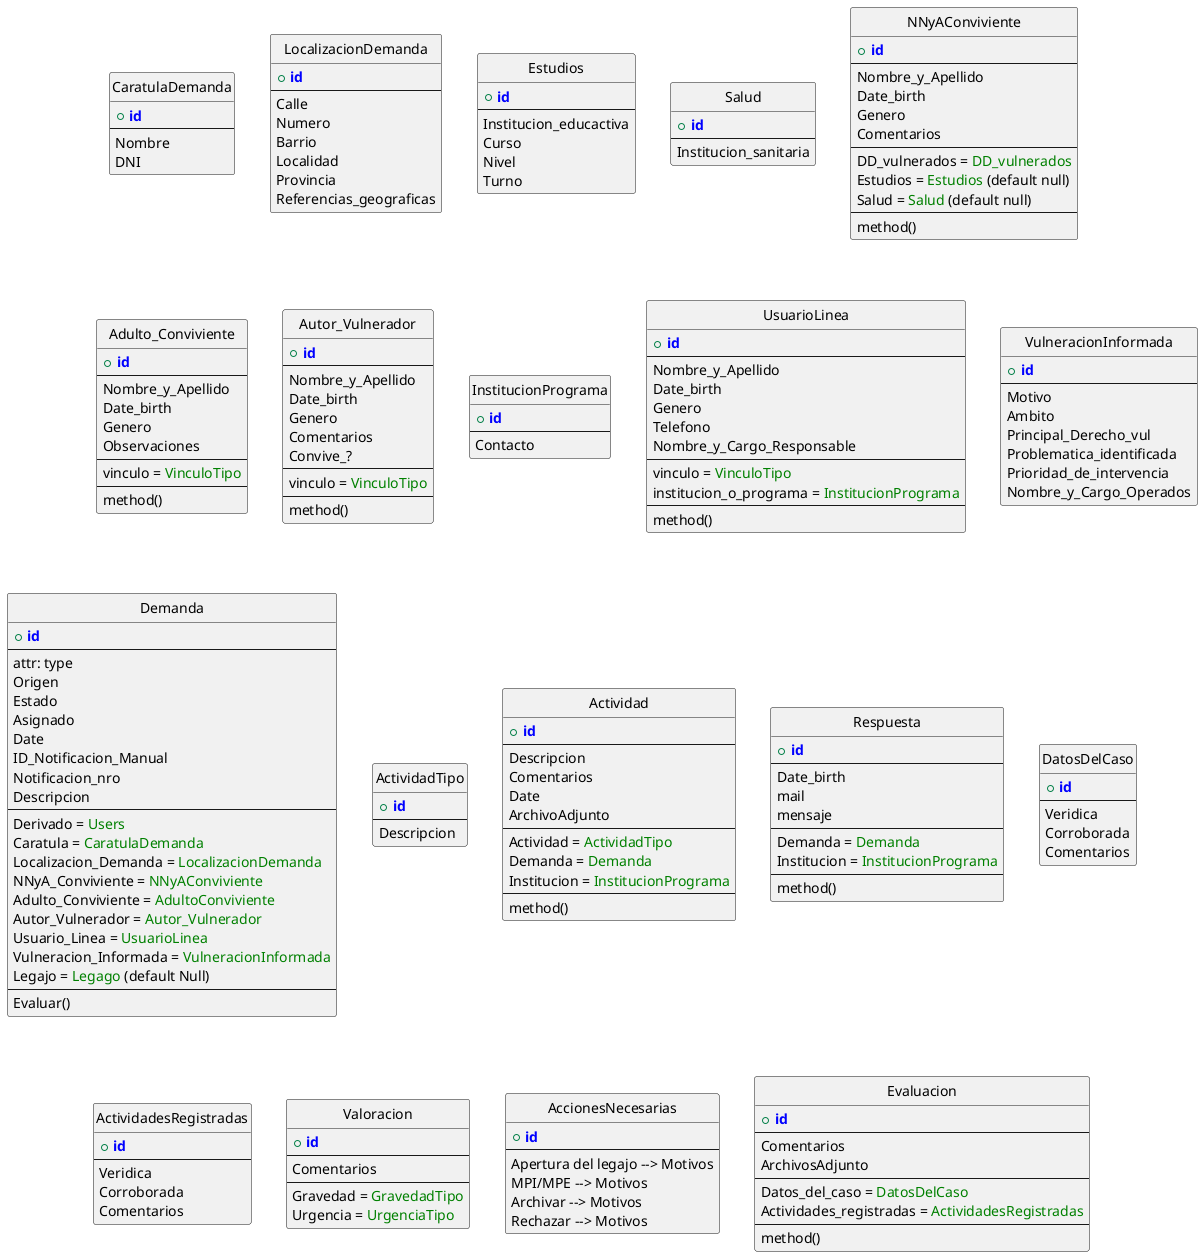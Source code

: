 @startuml

' !define ENTITY
!define PRIMARY_KEY(x) <b><color:blue>x</color></b>
!define FOREIGN_KEY(x) <color:green>x</color>

hide circle

entity CaratulaDemanda {
    + PRIMARY_KEY(id)
    --
    Nombre
    DNI
}

entity LocalizacionDemanda {
    + PRIMARY_KEY(id)
    --
    Calle
    Numero
    Barrio
    Localidad
    Provincia
    Referencias_geograficas
}

entity Estudios {
    + PRIMARY_KEY(id)
    --
    Institucion_educactiva
    Curso
    Nivel
    Turno
}

entity Salud {
    + PRIMARY_KEY(id)
    --
    Institucion_sanitaria
}

entity NNyAConviviente {
    + PRIMARY_KEY(id)
    --
    Nombre_y_Apellido
    Date_birth
    Genero
    Comentarios
    --
    DD_vulnerados = FOREIGN_KEY(DD_vulnerados)
    Estudios = FOREIGN_KEY(Estudios) (default null)
    Salud = FOREIGN_KEY(Salud) (default null)
    --
    method()
}

entity Adulto_Conviviente {
    + PRIMARY_KEY(id)
    --
    Nombre_y_Apellido
    Date_birth
    Genero
    Observaciones
    --
    vinculo = FOREIGN_KEY(VinculoTipo)
    --
    method()
}

entity Autor_Vulnerador {
    + PRIMARY_KEY(id)
    --
    Nombre_y_Apellido
    Date_birth
    Genero
    Comentarios
    Convive_?
    --
    vinculo = FOREIGN_KEY(VinculoTipo)
    --
    method()
}

entity InstitucionPrograma {
    + PRIMARY_KEY(id)
    --
    Contacto
}

entity UsuarioLinea {
    + PRIMARY_KEY(id)
    --
    Nombre_y_Apellido
    Date_birth
    Genero
    Telefono
    Nombre_y_Cargo_Responsable
    --
    vinculo = FOREIGN_KEY(VinculoTipo)
    institucion_o_programa = FOREIGN_KEY(InstitucionPrograma)
    --
    method()
}

entity VulneracionInformada {
    + PRIMARY_KEY(id)
    --
    Motivo
    Ambito
    Principal_Derecho_vul
    Problematica_identificada
    Prioridad_de_intervencia
    Nombre_y_Cargo_Operados
}


' Ingreso = Entrada = Nuevo Registro = Demanda
' pensar en que derivado = asignar, y hacer tabla intermedia entre users y demandas
entity Demanda {
    + PRIMARY_KEY(id)
    --
    attr: type
    Origen
    Estado
    Asignado
    Date
    ID_Notificacion_Manual
    Notificacion_nro
    Descripcion
    --
    Derivado = FOREIGN_KEY(Users)
    Caratula = FOREIGN_KEY(CaratulaDemanda)
    Localizacion_Demanda = FOREIGN_KEY(LocalizacionDemanda)
    NNyA_Conviviente = FOREIGN_KEY(NNyAConviviente)
    Adulto_Conviviente = FOREIGN_KEY(AdultoConviviente)
    Autor_Vulnerador = FOREIGN_KEY(Autor_Vulnerador)
    Usuario_Linea = FOREIGN_KEY(UsuarioLinea)
    Vulneracion_Informada = FOREIGN_KEY(VulneracionInformada)
    Legajo = FOREIGN_KEY(Legago) (default Null)
    --
    Evaluar()
}

entity ActividadTipo {
    + PRIMARY_KEY(id)
    --
    Descripcion
}

' Actividad = Historial
' ArchivoAdjuntos = Puede ser que se storee en una tabla externa, o de una API
entity Actividad {
    + PRIMARY_KEY(id)
    --
    Descripcion
    Comentarios
    Date
    ArchivoAdjunto
    --
    Actividad = FOREIGN_KEY(ActividadTipo)
    Demanda = FOREIGN_KEY(Demanda)
    Institucion = FOREIGN_KEY(InstitucionPrograma)
    --
    method()
}

entity Respuesta {
    + PRIMARY_KEY(id)
    --
    Date_birth
    mail
    mensaje
    --
    Demanda = FOREIGN_KEY(Demanda)
    Institucion = FOREIGN_KEY(InstitucionPrograma)
    --
    method()
}

entity DatosDelCaso {
    + PRIMARY_KEY(id)
    --
    Veridica
    Corroborada
    Comentarios
}

entity ActividadesRegistradas {
    + PRIMARY_KEY(id)
    --
    Veridica
    Corroborada
    Comentarios
}

entity Valoracion {
    + PRIMARY_KEY(id)
    --
    Comentarios
    --
    Gravedad = FOREIGN_KEY(GravedadTipo)
    Urgencia = FOREIGN_KEY(UrgenciaTipo)
}

entity AccionesNecesarias {
    + PRIMARY_KEY(id)
    --
    Apertura del legajo --> Motivos
    MPI/MPE --> Motivos
    Archivar --> Motivos
    Rechazar --> Motivos
}

entity Evaluacion {
    + PRIMARY_KEY(id)
    --
    Comentarios
    ArchivosAdjunto
    --
    Datos_del_caso = FOREIGN_KEY(DatosDelCaso)
    Actividades_registradas = FOREIGN_KEY(ActividadesRegistradas)
    --
    method()
}

@enduml


' entity Company {
'     + PRIMARY_KEY(id)
'     --
'     attr: type
'     --
'     FOREIGN_KEY(Sectional) (null True)
'     --
'     method()
' }

